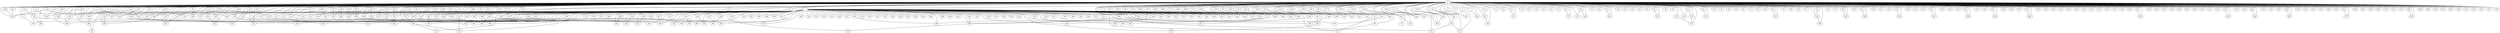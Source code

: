 
graph graphname {
    0 -- 1
0 -- 2
0 -- 3
0 -- 4
0 -- 5
0 -- 6
0 -- 7
0 -- 8
0 -- 9
0 -- 10
0 -- 11
0 -- 12
0 -- 13
0 -- 14
0 -- 15
0 -- 16
0 -- 17
0 -- 18
0 -- 19
0 -- 20
0 -- 21
0 -- 22
0 -- 23
0 -- 24
0 -- 25
0 -- 26
0 -- 27
0 -- 28
0 -- 29
0 -- 30
0 -- 31
0 -- 32
0 -- 33
0 -- 34
0 -- 35
0 -- 36
0 -- 37
0 -- 38
0 -- 39
0 -- 40
0 -- 41
0 -- 42
0 -- 43
0 -- 44
0 -- 45
0 -- 46
0 -- 47
0 -- 48
0 -- 49
0 -- 50
0 -- 51
0 -- 52
0 -- 53
0 -- 54
0 -- 55
0 -- 56
0 -- 57
0 -- 58
0 -- 59
0 -- 60
0 -- 61
0 -- 62
0 -- 63
0 -- 64
0 -- 65
0 -- 66
0 -- 67
0 -- 68
0 -- 69
0 -- 70
0 -- 71
0 -- 72
0 -- 73
0 -- 74
0 -- 75
0 -- 76
0 -- 77
0 -- 78
0 -- 79
0 -- 80
0 -- 81
0 -- 82
0 -- 83
0 -- 84
0 -- 85
0 -- 86
0 -- 87
0 -- 88
0 -- 89
0 -- 90
0 -- 91
0 -- 92
0 -- 93
0 -- 94
0 -- 95
0 -- 96
0 -- 97
0 -- 98
0 -- 99
0 -- 100
0 -- 101
0 -- 102
0 -- 103
0 -- 104
0 -- 105
0 -- 106
0 -- 107
0 -- 108
0 -- 109
0 -- 110
0 -- 111
0 -- 112
0 -- 113
0 -- 114
0 -- 115
0 -- 116
0 -- 117
0 -- 118
0 -- 119
0 -- 120
0 -- 121
0 -- 122
0 -- 123
0 -- 124
0 -- 125
0 -- 126
0 -- 127
0 -- 128
0 -- 129
0 -- 130
0 -- 131
0 -- 132
0 -- 133
0 -- 134
0 -- 135
0 -- 136
0 -- 137
0 -- 138
0 -- 139
0 -- 140
0 -- 141
0 -- 142
0 -- 143
0 -- 144
0 -- 145
0 -- 146
0 -- 147
0 -- 148
0 -- 149
0 -- 150
0 -- 151
0 -- 152
0 -- 153
0 -- 154
0 -- 155
0 -- 156
0 -- 157
0 -- 158
0 -- 159
0 -- 160
0 -- 161
0 -- 162
0 -- 163
0 -- 164
0 -- 165
0 -- 166
0 -- 167
0 -- 168
0 -- 169
0 -- 170
0 -- 171
0 -- 172
0 -- 173
0 -- 174
0 -- 175
0 -- 176
0 -- 177
0 -- 178
0 -- 179
0 -- 180
0 -- 181
0 -- 182
0 -- 183
0 -- 184
0 -- 185
0 -- 186
0 -- 187
0 -- 188
0 -- 189
0 -- 190
0 -- 191
0 -- 192
0 -- 193
0 -- 194
0 -- 195
0 -- 196
0 -- 197
0 -- 198
0 -- 199
0 -- 200
0 -- 201
0 -- 202
0 -- 203
0 -- 204
0 -- 205
0 -- 206
0 -- 207
0 -- 208
0 -- 209
0 -- 210
0 -- 211
0 -- 212
0 -- 213
0 -- 214
0 -- 215
0 -- 216
0 -- 217
0 -- 218
0 -- 219
0 -- 220
0 -- 221
0 -- 222
0 -- 223
0 -- 224
0 -- 225
0 -- 226
0 -- 227
0 -- 228
0 -- 229
0 -- 230
0 -- 231
0 -- 232
0 -- 233
0 -- 234
0 -- 235
0 -- 236
0 -- 237
0 -- 238
0 -- 239
0 -- 240
0 -- 241
0 -- 242
0 -- 243
0 -- 244
0 -- 245
0 -- 246
0 -- 247
0 -- 248
0 -- 249
0 -- 250
0 -- 251
0 -- 252
0 -- 253
0 -- 254
0 -- 255
0 -- 256
0 -- 257
0 -- 258
0 -- 259
0 -- 260
0 -- 261
0 -- 262
0 -- 263
0 -- 264
0 -- 265
0 -- 266
0 -- 267
0 -- 268
0 -- 269
0 -- 270
0 -- 271
0 -- 272
0 -- 273
0 -- 274
0 -- 275
0 -- 276
0 -- 277
0 -- 278
0 -- 279
0 -- 280
0 -- 281
0 -- 282
0 -- 283
0 -- 284
0 -- 285
0 -- 286
0 -- 287
0 -- 288
0 -- 289
0 -- 290
0 -- 291
0 -- 292
0 -- 293
0 -- 294
0 -- 295
0 -- 296
0 -- 297
0 -- 298
0 -- 299
0 -- 300
0 -- 301
0 -- 302
0 -- 303
0 -- 304
0 -- 305
0 -- 306
0 -- 307
0 -- 308
0 -- 344
1 -- 309
1 -- 310
1 -- 311
1 -- 312
1 -- 313
1 -- 314
1 -- 315
1 -- 316
1 -- 317
1 -- 318
1 -- 319
1 -- 320
1 -- 321
1 -- 322
1 -- 323
1 -- 324
1 -- 325
1 -- 326
1 -- 327
1 -- 328
1 -- 329
1 -- 330
1 -- 331
1 -- 332
1 -- 333
1 -- 334
1 -- 335
1 -- 336
1 -- 337
1 -- 338
1 -- 339
1 -- 340
1 -- 341
1 -- 342
1 -- 343
1 -- 344
1 -- 345
1 -- 346
1 -- 347
1 -- 348
1 -- 349
1 -- 350
1 -- 351
1 -- 352
1 -- 353
1 -- 354
1 -- 355
1 -- 356
1 -- 357
1 -- 358
1 -- 359
1 -- 360
1 -- 361
1 -- 362
1 -- 363
1 -- 364
1 -- 365
1 -- 366
1 -- 367
1 -- 368
1 -- 369
1 -- 370
1 -- 371
1 -- 372
1 -- 373
1 -- 374
1 -- 375
1 -- 376
1 -- 377
1 -- 378
1 -- 379
1 -- 380
1 -- 381
1 -- 382
1 -- 383
1 -- 384
1 -- 385
1 -- 386
1 -- 387
1 -- 388
1 -- 389
1 -- 390
1 -- 391
1 -- 392
1 -- 393
1 -- 394
1 -- 395
1 -- 396
1 -- 397
1 -- 398
1 -- 399
1 -- 400
1 -- 401
1 -- 402
1 -- 403
1 -- 404
1 -- 405
1 -- 406
1 -- 407
1 -- 408
1 -- 409
1 -- 410
1 -- 411
1 -- 412
1 -- 413
1 -- 414
1 -- 415
1 -- 416
1 -- 417
1 -- 418
1 -- 419
1 -- 420
1 -- 421
1 -- 422
1 -- 423
1 -- 424
1 -- 425
1 -- 426
1 -- 427
1 -- 428
1 -- 429
1 -- 430
1 -- 431
1 -- 432
1 -- 433
1 -- 434
1 -- 435
1 -- 436
1 -- 437
1 -- 438
1 -- 439
1 -- 440
1 -- 441
1 -- 442
1 -- 443
1 -- 444
1 -- 445
1 -- 446
1 -- 447
1 -- 448
1 -- 449
2 -- 292
2 -- 404
5 -- 310
7 -- 249
8 -- 426
8 -- 250
9 -- 369
9 -- 258
9 -- 272
10 -- 65
13 -- 395
13 -- 158
14 -- 39
15 -- 423
15 -- 368
17 -- 393
19 -- 262
19 -- 447
20 -- 263
20 -- 67
24 -- 177
26 -- 37
27 -- 388
28 -- 104
28 -- 45
29 -- 364
30 -- 66
30 -- 386
32 -- 169
32 -- 213
32 -- 86
34 -- 132
35 -- 166
38 -- 139
40 -- 299
40 -- 318
40 -- 248
46 -- 115
47 -- 139
50 -- 255
50 -- 351
50 -- 229
51 -- 127
51 -- 138
51 -- 274
51 -- 201
51 -- 107
52 -- 178
52 -- 144
53 -- 247
55 -- 349
57 -- 132
57 -- 110
60 -- 75
60 -- 123
61 -- 440
63 -- 441
64 -- 367
65 -- 251
66 -- 72
66 -- 218
67 -- 82
67 -- 435
68 -- 404
69 -- 82
70 -- 395
73 -- 311
73 -- 149
74 -- 340
75 -- 187
75 -- 423
76 -- 199
77 -- 392
79 -- 228
79 -- 127
80 -- 335
80 -- 229
81 -- 339
81 -- 263
83 -- 346
85 -- 141
86 -- 147
88 -- 439
92 -- 137
93 -- 134
95 -- 284
95 -- 424
96 -- 315
98 -- 196
99 -- 374
101 -- 287
103 -- 359
105 -- 313
105 -- 229
106 -- 378
108 -- 276
109 -- 205
110 -- 385
112 -- 350
113 -- 167
114 -- 348
117 -- 442
118 -- 279
119 -- 424
124 -- 190
127 -- 253
129 -- 362
130 -- 158
131 -- 200
132 -- 356
134 -- 268
135 -- 241
137 -- 168
139 -- 370
139 -- 181
140 -- 303
142 -- 240
142 -- 364
143 -- 368
147 -- 213
147 -- 447
148 -- 314
148 -- 396
151 -- 243
152 -- 282
153 -- 273
154 -- 344
154 -- 221
155 -- 293
157 -- 382
158 -- 310
158 -- 441
158 -- 184
162 -- 207
162 -- 221
164 -- 349
167 -- 186
168 -- 257
168 -- 385
171 -- 436
175 -- 337
175 -- 216
177 -- 390
177 -- 425
178 -- 273
179 -- 324
182 -- 281
182 -- 260
183 -- 365
183 -- 272
185 -- 231
185 -- 259
185 -- 409
186 -- 389
187 -- 423
188 -- 246
188 -- 365
191 -- 221
192 -- 334
193 -- 265
199 -- 361
201 -- 227
203 -- 248
205 -- 262
208 -- 344
209 -- 434
212 -- 253
215 -- 224
220 -- 244
221 -- 430
226 -- 267
232 -- 344
234 -- 364
234 -- 388
237 -- 314
239 -- 437
239 -- 445
241 -- 443
242 -- 302
243 -- 440
243 -- 384
248 -- 293
252 -- 277
255 -- 365
258 -- 283
259 -- 383
260 -- 406
261 -- 426
263 -- 330
266 -- 402
274 -- 326
276 -- 312
278 -- 409
280 -- 391
281 -- 411
283 -- 285
284 -- 354
286 -- 297
292 -- 338
294 -- 327
296 -- 371
298 -- 335
299 -- 431
302 -- 418
305 -- 331
305 -- 335
315 -- 382
316 -- 354
319 -- 322
319 -- 379
320 -- 432
323 -- 335
324 -- 370
328 -- 361
333 -- 349
346 -- 440
346 -- 348
349 -- 408
350 -- 415
353 -- 441
358 -- 431
380 -- 422
392 -- 405
403 -- 406

}
